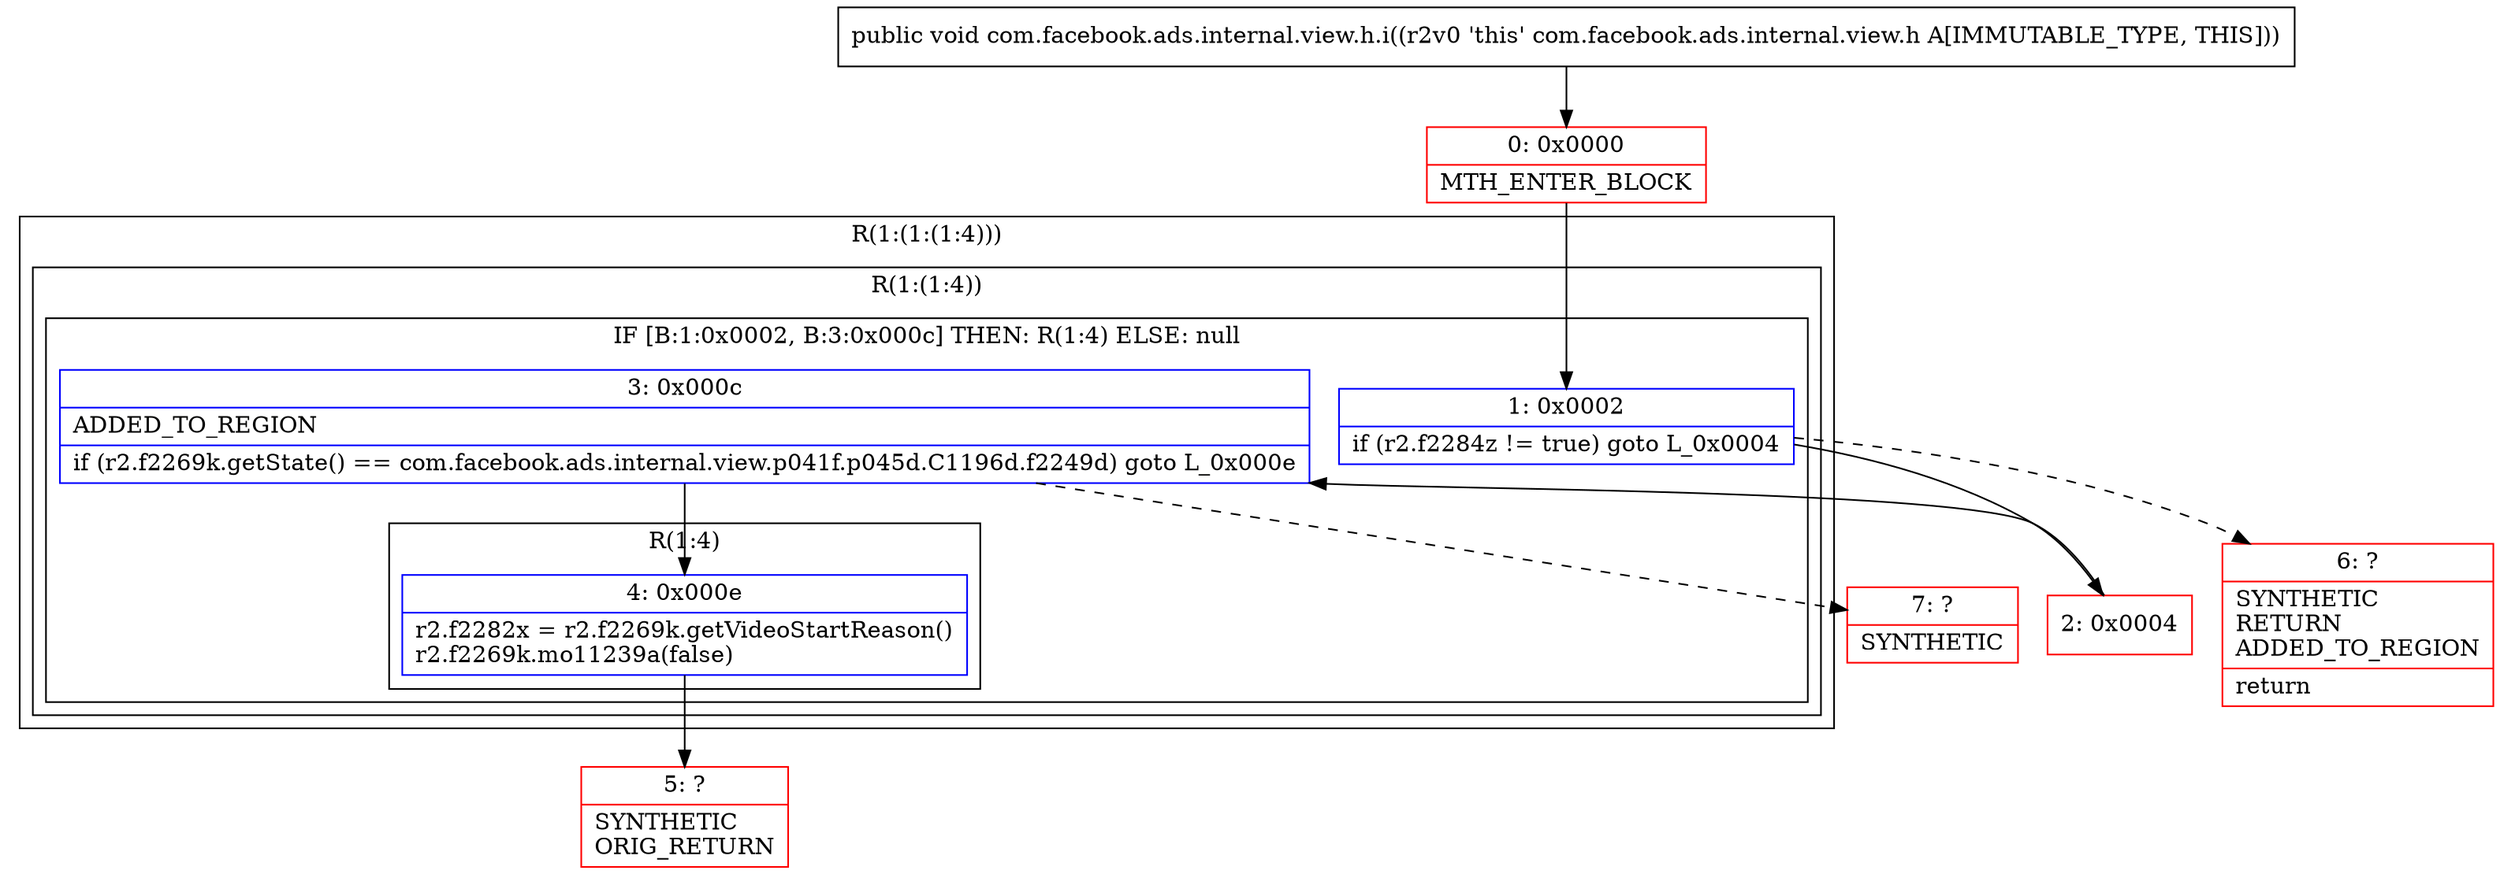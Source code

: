 digraph "CFG forcom.facebook.ads.internal.view.h.i()V" {
subgraph cluster_Region_2093170728 {
label = "R(1:(1:(1:4)))";
node [shape=record,color=blue];
subgraph cluster_Region_709536190 {
label = "R(1:(1:4))";
node [shape=record,color=blue];
subgraph cluster_IfRegion_2020654696 {
label = "IF [B:1:0x0002, B:3:0x000c] THEN: R(1:4) ELSE: null";
node [shape=record,color=blue];
Node_1 [shape=record,label="{1\:\ 0x0002|if (r2.f2284z != true) goto L_0x0004\l}"];
Node_3 [shape=record,label="{3\:\ 0x000c|ADDED_TO_REGION\l|if (r2.f2269k.getState() == com.facebook.ads.internal.view.p041f.p045d.C1196d.f2249d) goto L_0x000e\l}"];
subgraph cluster_Region_1051822972 {
label = "R(1:4)";
node [shape=record,color=blue];
Node_4 [shape=record,label="{4\:\ 0x000e|r2.f2282x = r2.f2269k.getVideoStartReason()\lr2.f2269k.mo11239a(false)\l}"];
}
}
}
}
Node_0 [shape=record,color=red,label="{0\:\ 0x0000|MTH_ENTER_BLOCK\l}"];
Node_2 [shape=record,color=red,label="{2\:\ 0x0004}"];
Node_5 [shape=record,color=red,label="{5\:\ ?|SYNTHETIC\lORIG_RETURN\l}"];
Node_6 [shape=record,color=red,label="{6\:\ ?|SYNTHETIC\lRETURN\lADDED_TO_REGION\l|return\l}"];
Node_7 [shape=record,color=red,label="{7\:\ ?|SYNTHETIC\l}"];
MethodNode[shape=record,label="{public void com.facebook.ads.internal.view.h.i((r2v0 'this' com.facebook.ads.internal.view.h A[IMMUTABLE_TYPE, THIS])) }"];
MethodNode -> Node_0;
Node_1 -> Node_2;
Node_1 -> Node_6[style=dashed];
Node_3 -> Node_4;
Node_3 -> Node_7[style=dashed];
Node_4 -> Node_5;
Node_0 -> Node_1;
Node_2 -> Node_3;
}

